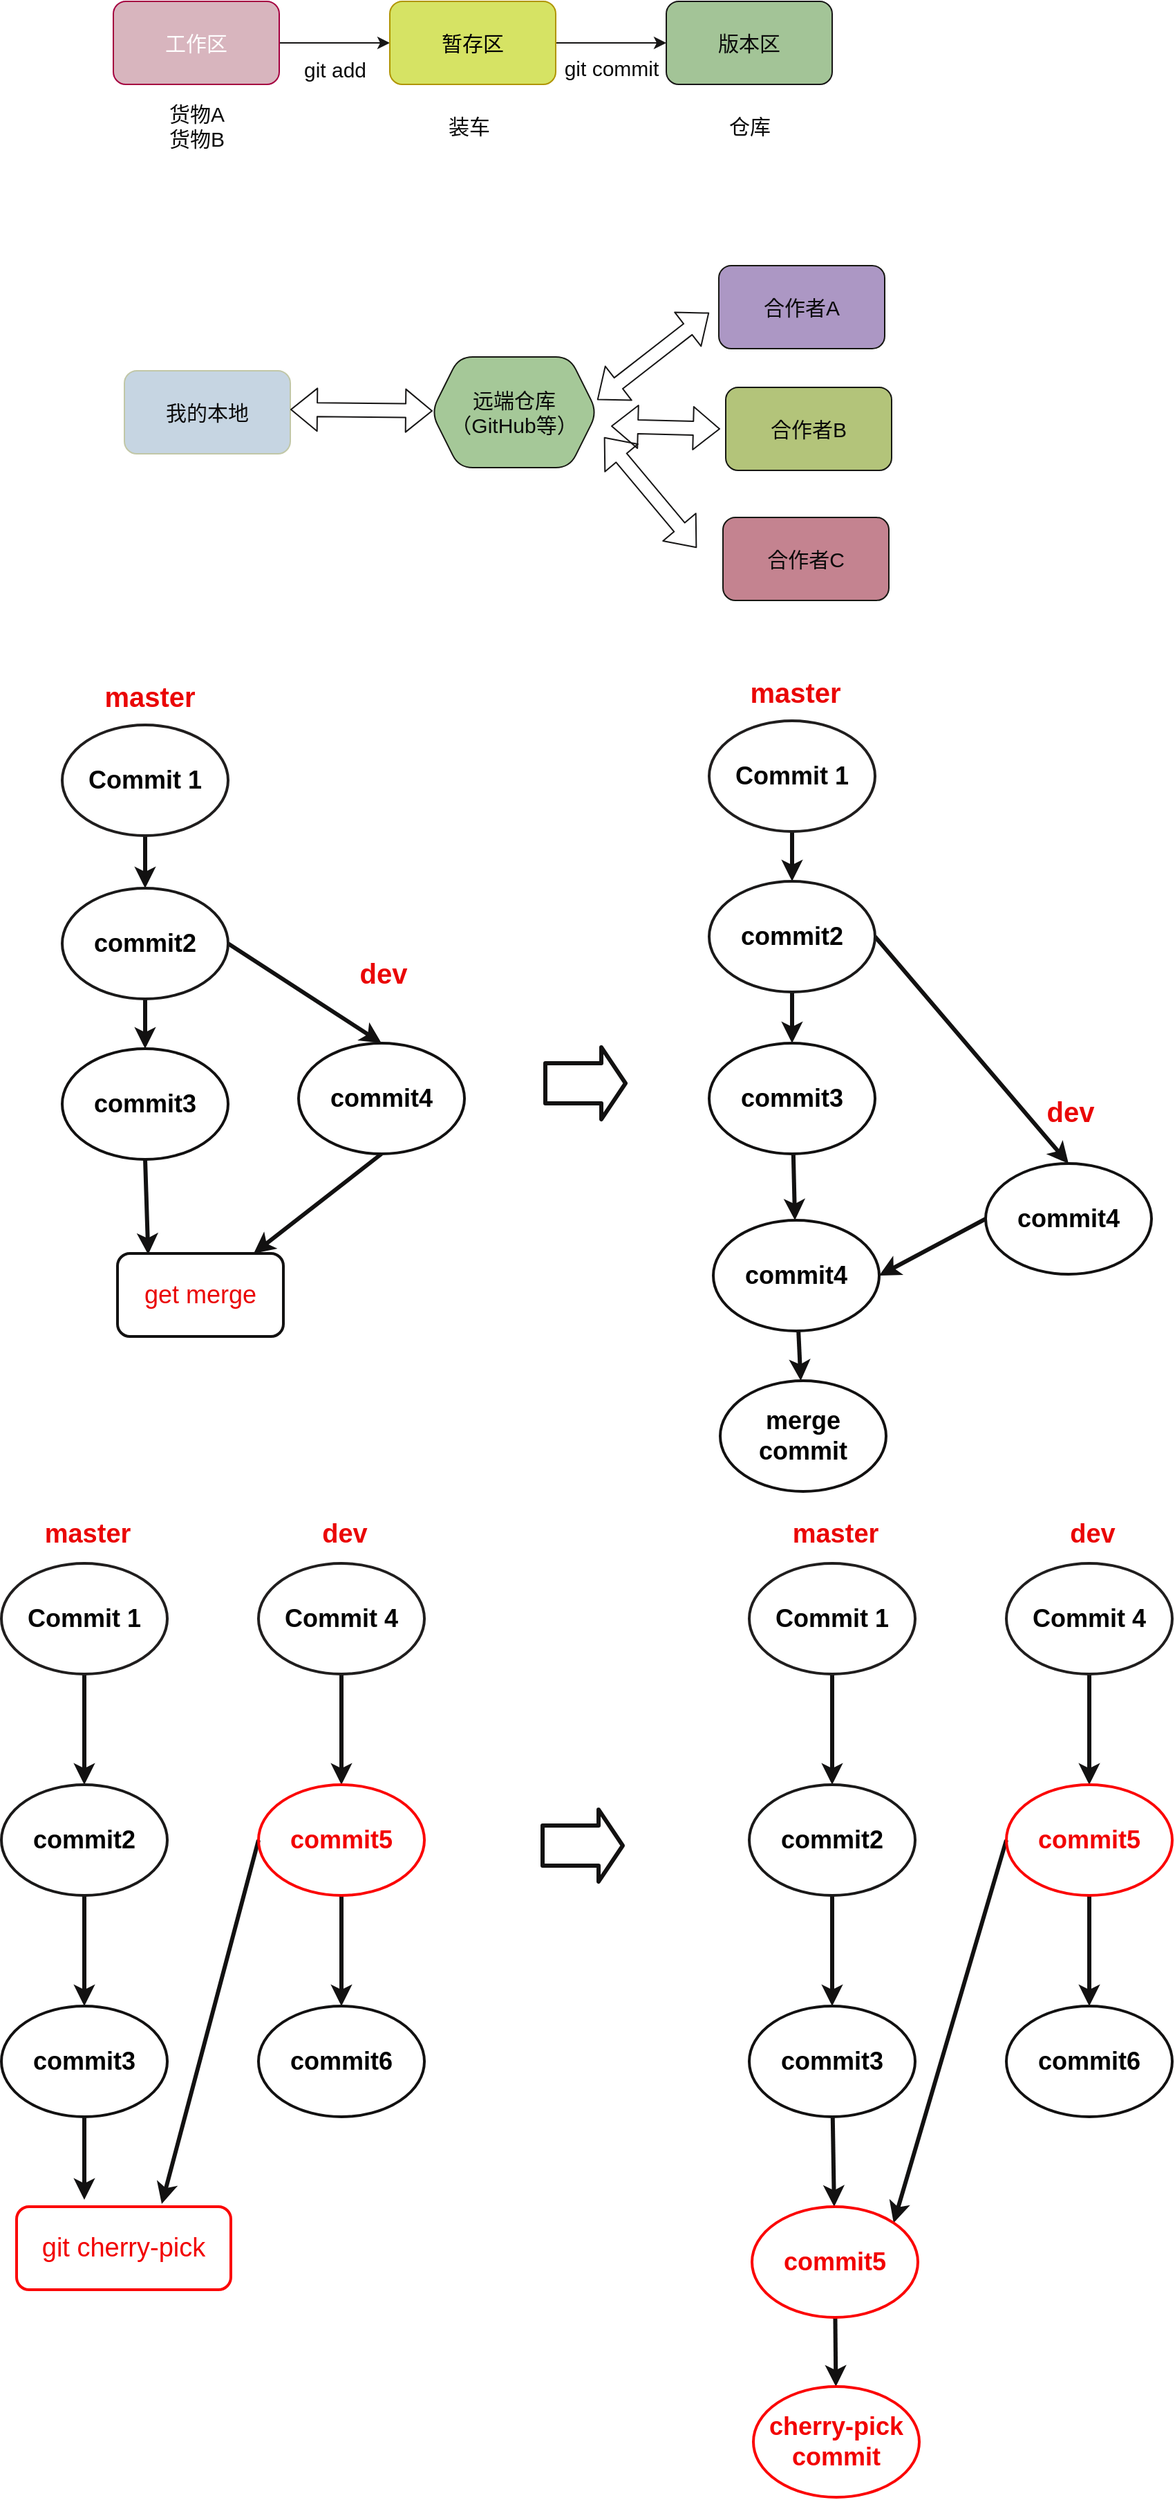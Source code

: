 <mxfile>
    <diagram id="h_Irroo8Dzm5BDtmMPkF" name="第 1 页">
        <mxGraphModel dx="1533" dy="1131" grid="0" gridSize="10" guides="1" tooltips="1" connect="1" arrows="1" fold="1" page="0" pageScale="1" pageWidth="827" pageHeight="1169" background="#ffffff" math="0" shadow="0">
            <root>
                <mxCell id="0"/>
                <mxCell id="1" parent="0"/>
                <mxCell id="4" value="" style="edgeStyle=none;html=1;fontSize=15;align=center;fontColor=#0a0a0a;strokeColor=#171616;" parent="1" source="2" target="3" edge="1">
                    <mxGeometry relative="1" as="geometry"/>
                </mxCell>
                <mxCell id="2" value="工作区" style="rounded=1;whiteSpace=wrap;html=1;fontSize=15;align=center;fontColor=#ffffff;strokeColor=#A50040;fillColor=#D8B5BE;" parent="1" vertex="1">
                    <mxGeometry x="100" y="190" width="120" height="60" as="geometry"/>
                </mxCell>
                <mxCell id="6" value="" style="edgeStyle=none;html=1;fontSize=15;align=center;fontColor=#0a0a0a;strokeColor=#171616;" parent="1" source="3" target="5" edge="1">
                    <mxGeometry relative="1" as="geometry"/>
                </mxCell>
                <mxCell id="3" value="暂存区" style="whiteSpace=wrap;html=1;rounded=1;fontSize=15;align=center;fontColor=#000000;strokeColor=#B09500;fillColor=#D6E364;" parent="1" vertex="1">
                    <mxGeometry x="300" y="190" width="120" height="60" as="geometry"/>
                </mxCell>
                <mxCell id="5" value="版本区" style="whiteSpace=wrap;html=1;rounded=1;fontSize=15;align=center;fontColor=#0a0a0a;fillColor=#A3C497;strokeColor=#171616;" parent="1" vertex="1">
                    <mxGeometry x="500" y="190" width="120" height="60" as="geometry"/>
                </mxCell>
                <mxCell id="7" value="git add" style="text;html=1;align=center;verticalAlign=middle;resizable=0;points=[];autosize=1;strokeColor=none;fillColor=none;fontSize=15;fontColor=#0a0a0a;" parent="1" vertex="1">
                    <mxGeometry x="228" y="224" width="63" height="30" as="geometry"/>
                </mxCell>
                <mxCell id="8" value="git commit" style="text;html=1;align=center;verticalAlign=middle;resizable=0;points=[];autosize=1;strokeColor=none;fillColor=none;fontSize=15;fontColor=#0a0a0a;" parent="1" vertex="1">
                    <mxGeometry x="417" y="223" width="86" height="30" as="geometry"/>
                </mxCell>
                <mxCell id="9" value="货物A&lt;br&gt;货物B" style="text;html=1;align=center;verticalAlign=middle;resizable=0;points=[];autosize=1;strokeColor=none;fillColor=none;fontSize=15;fontColor=#0a0a0a;" parent="1" vertex="1">
                    <mxGeometry x="131" y="256" width="58" height="48" as="geometry"/>
                </mxCell>
                <mxCell id="10" value="装车" style="text;html=1;align=center;verticalAlign=middle;resizable=0;points=[];autosize=1;strokeColor=none;fillColor=none;fontSize=15;fontColor=#0a0a0a;" parent="1" vertex="1">
                    <mxGeometry x="333" y="265" width="48" height="30" as="geometry"/>
                </mxCell>
                <mxCell id="11" value="仓库" style="text;html=1;align=center;verticalAlign=middle;resizable=0;points=[];autosize=1;strokeColor=none;fillColor=none;fontSize=15;fontColor=#0a0a0a;" parent="1" vertex="1">
                    <mxGeometry x="536" y="265" width="48" height="30" as="geometry"/>
                </mxCell>
                <mxCell id="12" value="我的本地" style="rounded=1;whiteSpace=wrap;html=1;strokeColor=#C1C7A7;fontSize=15;fillColor=#c6d5e2;fontColor=#0d0d0d;" parent="1" vertex="1">
                    <mxGeometry x="108" y="457" width="120" height="60" as="geometry"/>
                </mxCell>
                <mxCell id="13" value="远端仓库&lt;br&gt;（GitHub等）" style="shape=hexagon;perimeter=hexagonPerimeter2;whiteSpace=wrap;html=1;fixedSize=1;fontSize=15;fillColor=#a5c898;strokeColor=#161712;fontColor=#0a0a0a;rounded=1;" parent="1" vertex="1">
                    <mxGeometry x="330" y="447" width="120" height="80" as="geometry"/>
                </mxCell>
                <mxCell id="15" value="" style="shape=flexArrow;endArrow=classic;startArrow=classic;html=1;strokeColor=#171616;fontSize=15;fontColor=#0a0a0a;entryX=0;entryY=0.5;entryDx=0;entryDy=0;exitX=1;exitY=0.433;exitDx=0;exitDy=0;exitPerimeter=0;" parent="1" edge="1">
                    <mxGeometry width="100" height="100" relative="1" as="geometry">
                        <mxPoint x="228" y="484.98" as="sourcePoint"/>
                        <mxPoint x="331" y="486" as="targetPoint"/>
                    </mxGeometry>
                </mxCell>
                <mxCell id="16" value="" style="shape=flexArrow;endArrow=classic;startArrow=classic;html=1;strokeColor=#171616;fontSize=15;fontColor=#0a0a0a;" parent="1" edge="1">
                    <mxGeometry width="100" height="100" relative="1" as="geometry">
                        <mxPoint x="450" y="478" as="sourcePoint"/>
                        <mxPoint x="531" y="415" as="targetPoint"/>
                    </mxGeometry>
                </mxCell>
                <mxCell id="17" value="" style="shape=flexArrow;endArrow=classic;startArrow=classic;html=1;strokeColor=#171616;fontSize=15;fontColor=#0a0a0a;" parent="1" edge="1">
                    <mxGeometry width="100" height="100" relative="1" as="geometry">
                        <mxPoint x="460" y="497" as="sourcePoint"/>
                        <mxPoint x="539" y="499" as="targetPoint"/>
                    </mxGeometry>
                </mxCell>
                <mxCell id="18" value="" style="shape=flexArrow;endArrow=classic;startArrow=classic;html=1;strokeColor=#171616;fontSize=15;fontColor=#0a0a0a;" parent="1" edge="1">
                    <mxGeometry width="100" height="100" relative="1" as="geometry">
                        <mxPoint x="455" y="505" as="sourcePoint"/>
                        <mxPoint x="522" y="585" as="targetPoint"/>
                    </mxGeometry>
                </mxCell>
                <mxCell id="19" value="合作者A" style="rounded=1;whiteSpace=wrap;html=1;strokeColor=#161712;fontSize=15;fontColor=#0a0a0a;fillColor=#AC97C4;" parent="1" vertex="1">
                    <mxGeometry x="538" y="381" width="120" height="60" as="geometry"/>
                </mxCell>
                <mxCell id="20" value="合作者B" style="rounded=1;whiteSpace=wrap;html=1;strokeColor=#161712;fontSize=15;fontColor=#0a0a0a;fillColor=#B3C47A;" parent="1" vertex="1">
                    <mxGeometry x="543" y="469" width="120" height="60" as="geometry"/>
                </mxCell>
                <mxCell id="21" value="合作者C" style="rounded=1;whiteSpace=wrap;html=1;strokeColor=#161712;fontSize=15;fontColor=#0a0a0a;fillColor=#C48390;" parent="1" vertex="1">
                    <mxGeometry x="541" y="563" width="120" height="60" as="geometry"/>
                </mxCell>
                <mxCell id="24" value="" style="edgeStyle=none;html=1;strokeColor=#121111;strokeWidth=3;" edge="1" parent="1" source="22" target="23">
                    <mxGeometry relative="1" as="geometry"/>
                </mxCell>
                <mxCell id="22" value="Commit 1" style="ellipse;whiteSpace=wrap;html=1;fillColor=none;strokeColor=#201e1e;fontColor=#050505;fontSize=18;fontStyle=1;strokeWidth=2;" vertex="1" parent="1">
                    <mxGeometry x="63" y="713" width="120" height="80" as="geometry"/>
                </mxCell>
                <mxCell id="26" value="" style="edgeStyle=none;html=1;strokeColor=#121111;strokeWidth=3;" edge="1" parent="1" source="23" target="25">
                    <mxGeometry relative="1" as="geometry"/>
                </mxCell>
                <mxCell id="29" style="edgeStyle=none;html=1;exitX=1;exitY=0.5;exitDx=0;exitDy=0;entryX=0.5;entryY=0;entryDx=0;entryDy=0;strokeColor=#121111;strokeWidth=3;fontSize=18;fontColor=#000000;" edge="1" parent="1" source="23" target="27">
                    <mxGeometry relative="1" as="geometry"/>
                </mxCell>
                <mxCell id="23" value="commit2" style="ellipse;whiteSpace=wrap;html=1;gradientColor=none;fillColor=none;strokeColor=#1a1919;fontColor=#000000;fontSize=18;fontStyle=1;strokeWidth=2;" vertex="1" parent="1">
                    <mxGeometry x="63" y="831" width="120" height="80" as="geometry"/>
                </mxCell>
                <mxCell id="32" style="edgeStyle=none;html=1;exitX=0.5;exitY=1;exitDx=0;exitDy=0;strokeColor=#121111;strokeWidth=3;fontSize=18;fontColor=#ea0606;entryX=0.185;entryY=0.013;entryDx=0;entryDy=0;entryPerimeter=0;" edge="1" parent="1" source="25" target="34">
                    <mxGeometry relative="1" as="geometry">
                        <mxPoint x="123.143" y="1180.238" as="targetPoint"/>
                    </mxGeometry>
                </mxCell>
                <mxCell id="25" value="commit3" style="ellipse;whiteSpace=wrap;html=1;strokeColor=#121111;fillColor=none;fontColor=#000000;fontSize=18;fontStyle=1;strokeWidth=2;" vertex="1" parent="1">
                    <mxGeometry x="63" y="947" width="120" height="80" as="geometry"/>
                </mxCell>
                <mxCell id="33" style="edgeStyle=none;html=1;exitX=0.5;exitY=1;exitDx=0;exitDy=0;strokeColor=#121111;strokeWidth=3;fontSize=18;fontColor=#ea0606;" edge="1" parent="1" source="27" target="34">
                    <mxGeometry relative="1" as="geometry">
                        <mxPoint x="163.619" y="1201.19" as="targetPoint"/>
                    </mxGeometry>
                </mxCell>
                <mxCell id="27" value="commit4" style="ellipse;whiteSpace=wrap;html=1;strokeColor=#121111;fillColor=none;fontColor=#000000;fontSize=18;fontStyle=1;strokeWidth=2;" vertex="1" parent="1">
                    <mxGeometry x="234" y="943" width="120" height="80" as="geometry"/>
                </mxCell>
                <mxCell id="30" value="master" style="text;html=1;align=center;verticalAlign=middle;resizable=0;points=[];autosize=1;strokeColor=none;fillColor=none;fontSize=20;fontColor=#ea0606;fontStyle=1" vertex="1" parent="1">
                    <mxGeometry x="84" y="674" width="84" height="36" as="geometry"/>
                </mxCell>
                <mxCell id="31" value="dev" style="text;html=1;align=center;verticalAlign=middle;resizable=0;points=[];autosize=1;strokeColor=none;fillColor=none;fontSize=20;fontColor=#ea0606;fontStyle=1" vertex="1" parent="1">
                    <mxGeometry x="268.5" y="874" width="52" height="36" as="geometry"/>
                </mxCell>
                <mxCell id="34" value="get merge" style="rounded=1;whiteSpace=wrap;html=1;strokeColor=#121111;strokeWidth=2;fontSize=18;fontColor=#ea0606;fillColor=none;gradientColor=none;" vertex="1" parent="1">
                    <mxGeometry x="102.999" y="1095.0" width="120" height="60" as="geometry"/>
                </mxCell>
                <mxCell id="35" value="" style="edgeStyle=none;html=1;strokeColor=#121111;strokeWidth=3;" edge="1" parent="1" source="36" target="38">
                    <mxGeometry relative="1" as="geometry"/>
                </mxCell>
                <mxCell id="36" value="Commit 1" style="ellipse;whiteSpace=wrap;html=1;fillColor=none;strokeColor=#201e1e;fontColor=#050505;fontSize=18;fontStyle=1;strokeWidth=2;" vertex="1" parent="1">
                    <mxGeometry x="19" y="1319" width="120" height="80" as="geometry"/>
                </mxCell>
                <mxCell id="37" value="" style="edgeStyle=none;html=1;strokeColor=#121111;strokeWidth=3;" edge="1" parent="1" source="38" target="39">
                    <mxGeometry relative="1" as="geometry"/>
                </mxCell>
                <mxCell id="38" value="commit2" style="ellipse;whiteSpace=wrap;html=1;gradientColor=none;fillColor=none;strokeColor=#1a1919;fontColor=#000000;fontSize=18;fontStyle=1;strokeWidth=2;" vertex="1" parent="1">
                    <mxGeometry x="19" y="1479" width="120" height="80" as="geometry"/>
                </mxCell>
                <mxCell id="66" style="edgeStyle=none;html=1;exitX=0.5;exitY=1;exitDx=0;exitDy=0;strokeColor=#121111;strokeWidth=3;fontSize=19;fontColor=#f20202;" edge="1" parent="1" source="39">
                    <mxGeometry relative="1" as="geometry">
                        <mxPoint x="79" y="1779" as="targetPoint"/>
                    </mxGeometry>
                </mxCell>
                <mxCell id="39" value="commit3" style="ellipse;whiteSpace=wrap;html=1;strokeColor=#121111;fillColor=none;fontColor=#000000;fontSize=18;fontStyle=1;strokeWidth=2;" vertex="1" parent="1">
                    <mxGeometry x="19" y="1639" width="120" height="80" as="geometry"/>
                </mxCell>
                <mxCell id="40" value="master" style="text;html=1;align=center;verticalAlign=middle;resizable=0;points=[];autosize=1;strokeColor=none;fillColor=none;fontSize=19;fontColor=#ea0606;fontStyle=1" vertex="1" parent="1">
                    <mxGeometry x="41" y="1280" width="80" height="35" as="geometry"/>
                </mxCell>
                <mxCell id="41" value="" style="edgeStyle=none;html=1;strokeColor=#121111;strokeWidth=3;" edge="1" parent="1" source="42" target="44">
                    <mxGeometry relative="1" as="geometry"/>
                </mxCell>
                <mxCell id="42" value="Commit 4" style="ellipse;whiteSpace=wrap;html=1;fillColor=none;strokeColor=#201e1e;fontColor=#050505;fontSize=18;fontStyle=1;strokeWidth=2;" vertex="1" parent="1">
                    <mxGeometry x="205" y="1319" width="120" height="80" as="geometry"/>
                </mxCell>
                <mxCell id="43" value="" style="edgeStyle=none;html=1;strokeColor=#121111;strokeWidth=3;" edge="1" parent="1" source="44" target="45">
                    <mxGeometry relative="1" as="geometry"/>
                </mxCell>
                <mxCell id="65" style="edgeStyle=none;html=1;exitX=0;exitY=0.5;exitDx=0;exitDy=0;strokeColor=#121111;strokeWidth=3;fontSize=19;fontColor=#f20202;" edge="1" parent="1" source="44">
                    <mxGeometry relative="1" as="geometry">
                        <mxPoint x="135" y="1782" as="targetPoint"/>
                    </mxGeometry>
                </mxCell>
                <mxCell id="44" value="commit5" style="ellipse;whiteSpace=wrap;html=1;gradientColor=none;fillColor=none;strokeColor=#fb0404;fontColor=#f20202;fontSize=18;fontStyle=1;strokeWidth=2;" vertex="1" parent="1">
                    <mxGeometry x="205" y="1479" width="120" height="80" as="geometry"/>
                </mxCell>
                <mxCell id="45" value="commit6" style="ellipse;whiteSpace=wrap;html=1;strokeColor=#121111;fillColor=none;fontColor=#000000;fontSize=18;fontStyle=1;strokeWidth=2;" vertex="1" parent="1">
                    <mxGeometry x="205" y="1639" width="120" height="80" as="geometry"/>
                </mxCell>
                <mxCell id="46" value="dev" style="text;html=1;align=center;verticalAlign=middle;resizable=0;points=[];autosize=1;strokeColor=none;fillColor=none;fontSize=19;fontColor=#ea0606;fontStyle=1" vertex="1" parent="1">
                    <mxGeometry x="241" y="1280" width="51" height="35" as="geometry"/>
                </mxCell>
                <mxCell id="47" value="" style="shape=flexArrow;endArrow=classic;html=1;strokeColor=#121111;strokeWidth=3;fontSize=18;fontColor=#ea0606;width=27.059;endSize=4.835;" edge="1" parent="1">
                    <mxGeometry width="50" height="50" relative="1" as="geometry">
                        <mxPoint x="411" y="972" as="sourcePoint"/>
                        <mxPoint x="472" y="972" as="targetPoint"/>
                    </mxGeometry>
                </mxCell>
                <mxCell id="48" value="" style="edgeStyle=none;html=1;strokeColor=#121111;strokeWidth=3;" edge="1" parent="1" source="49" target="52">
                    <mxGeometry relative="1" as="geometry"/>
                </mxCell>
                <mxCell id="49" value="Commit 1" style="ellipse;whiteSpace=wrap;html=1;fillColor=none;strokeColor=#201e1e;fontColor=#050505;fontSize=18;fontStyle=1;strokeWidth=2;" vertex="1" parent="1">
                    <mxGeometry x="531" y="710" width="120" height="80" as="geometry"/>
                </mxCell>
                <mxCell id="50" value="" style="edgeStyle=none;html=1;strokeColor=#121111;strokeWidth=3;" edge="1" parent="1" source="52" target="54">
                    <mxGeometry relative="1" as="geometry"/>
                </mxCell>
                <mxCell id="51" style="edgeStyle=none;html=1;exitX=1;exitY=0.5;exitDx=0;exitDy=0;entryX=0.5;entryY=0;entryDx=0;entryDy=0;strokeColor=#121111;strokeWidth=3;fontSize=18;fontColor=#000000;" edge="1" parent="1" source="52" target="56">
                    <mxGeometry relative="1" as="geometry"/>
                </mxCell>
                <mxCell id="52" value="commit2" style="ellipse;whiteSpace=wrap;html=1;gradientColor=none;fillColor=none;strokeColor=#1a1919;fontColor=#000000;fontSize=18;fontStyle=1;strokeWidth=2;" vertex="1" parent="1">
                    <mxGeometry x="531" y="826" width="120" height="80" as="geometry"/>
                </mxCell>
                <mxCell id="63" value="" style="edgeStyle=none;html=1;strokeColor=#121111;strokeWidth=3;fontSize=18;fontColor=#ea0606;" edge="1" parent="1" source="54" target="60">
                    <mxGeometry relative="1" as="geometry"/>
                </mxCell>
                <mxCell id="54" value="commit3" style="ellipse;whiteSpace=wrap;html=1;strokeColor=#121111;fillColor=none;fontColor=#000000;fontSize=18;fontStyle=1;strokeWidth=2;" vertex="1" parent="1">
                    <mxGeometry x="531" y="943" width="120" height="80" as="geometry"/>
                </mxCell>
                <mxCell id="55" style="edgeStyle=none;html=1;exitX=0;exitY=0.5;exitDx=0;exitDy=0;strokeColor=#121111;strokeWidth=3;fontSize=18;fontColor=#ea0606;entryX=1;entryY=0.5;entryDx=0;entryDy=0;" edge="1" parent="1" source="56" target="60">
                    <mxGeometry relative="1" as="geometry">
                        <mxPoint x="685.836" y="1168.19" as="targetPoint"/>
                    </mxGeometry>
                </mxCell>
                <mxCell id="56" value="commit4" style="ellipse;whiteSpace=wrap;html=1;strokeColor=#121111;fillColor=none;fontColor=#000000;fontSize=18;fontStyle=1;strokeWidth=2;" vertex="1" parent="1">
                    <mxGeometry x="731" y="1030" width="120" height="80" as="geometry"/>
                </mxCell>
                <mxCell id="57" value="master" style="text;html=1;align=center;verticalAlign=middle;resizable=0;points=[];autosize=1;strokeColor=none;fillColor=none;fontSize=20;fontColor=#ea0606;fontStyle=1" vertex="1" parent="1">
                    <mxGeometry x="551" y="671" width="84" height="36" as="geometry"/>
                </mxCell>
                <mxCell id="58" value="dev" style="text;html=1;align=center;verticalAlign=middle;resizable=0;points=[];autosize=1;strokeColor=none;fillColor=none;fontSize=20;fontColor=#ea0606;fontStyle=1" vertex="1" parent="1">
                    <mxGeometry x="765.5" y="974" width="52" height="36" as="geometry"/>
                </mxCell>
                <mxCell id="64" value="" style="edgeStyle=none;html=1;strokeColor=#121111;strokeWidth=3;fontSize=18;fontColor=#ea0606;" edge="1" parent="1" source="60" target="61">
                    <mxGeometry relative="1" as="geometry"/>
                </mxCell>
                <mxCell id="60" value="commit4" style="ellipse;whiteSpace=wrap;html=1;strokeColor=#121111;fillColor=none;fontColor=#000000;fontSize=18;fontStyle=1;strokeWidth=2;" vertex="1" parent="1">
                    <mxGeometry x="534" y="1071" width="120" height="80" as="geometry"/>
                </mxCell>
                <mxCell id="61" value="merge commit" style="ellipse;whiteSpace=wrap;html=1;strokeColor=#121111;fillColor=none;fontColor=#000000;fontSize=18;fontStyle=1;strokeWidth=2;" vertex="1" parent="1">
                    <mxGeometry x="539" y="1187" width="120" height="80" as="geometry"/>
                </mxCell>
                <mxCell id="67" value="git cherry-pick" style="rounded=1;whiteSpace=wrap;html=1;strokeColor=#fb0404;strokeWidth=2;fontSize=19;fontColor=#f20202;fillColor=none;gradientColor=none;" vertex="1" parent="1">
                    <mxGeometry x="30" y="1784" width="155" height="60" as="geometry"/>
                </mxCell>
                <mxCell id="68" value="" style="shape=flexArrow;endArrow=classic;html=1;strokeColor=#121111;strokeWidth=3;fontSize=18;fontColor=#ea0606;width=27.059;endSize=4.835;" edge="1" parent="1">
                    <mxGeometry width="50" height="50" relative="1" as="geometry">
                        <mxPoint x="409" y="1523" as="sourcePoint"/>
                        <mxPoint x="470.0" y="1523" as="targetPoint"/>
                    </mxGeometry>
                </mxCell>
                <mxCell id="69" value="" style="edgeStyle=none;html=1;strokeColor=#121111;strokeWidth=3;" edge="1" parent="1" source="70" target="72">
                    <mxGeometry relative="1" as="geometry"/>
                </mxCell>
                <mxCell id="70" value="Commit 1" style="ellipse;whiteSpace=wrap;html=1;fillColor=none;strokeColor=#201e1e;fontColor=#050505;fontSize=18;fontStyle=1;strokeWidth=2;" vertex="1" parent="1">
                    <mxGeometry x="560" y="1319" width="120" height="80" as="geometry"/>
                </mxCell>
                <mxCell id="71" value="" style="edgeStyle=none;html=1;strokeColor=#121111;strokeWidth=3;" edge="1" parent="1" source="72" target="74">
                    <mxGeometry relative="1" as="geometry"/>
                </mxCell>
                <mxCell id="72" value="commit2" style="ellipse;whiteSpace=wrap;html=1;gradientColor=none;fillColor=none;strokeColor=#1a1919;fontColor=#000000;fontSize=18;fontStyle=1;strokeWidth=2;" vertex="1" parent="1">
                    <mxGeometry x="560" y="1479" width="120" height="80" as="geometry"/>
                </mxCell>
                <mxCell id="89" value="" style="edgeStyle=none;html=1;strokeColor=#121111;strokeWidth=3;fontSize=19;fontColor=#f20202;" edge="1" parent="1" source="74" target="84">
                    <mxGeometry relative="1" as="geometry"/>
                </mxCell>
                <mxCell id="74" value="commit3" style="ellipse;whiteSpace=wrap;html=1;strokeColor=#121111;fillColor=none;fontColor=#000000;fontSize=18;fontStyle=1;strokeWidth=2;" vertex="1" parent="1">
                    <mxGeometry x="560" y="1639" width="120" height="80" as="geometry"/>
                </mxCell>
                <mxCell id="75" value="master" style="text;html=1;align=center;verticalAlign=middle;resizable=0;points=[];autosize=1;strokeColor=none;fillColor=none;fontSize=19;fontColor=#ea0606;fontStyle=1" vertex="1" parent="1">
                    <mxGeometry x="582" y="1280" width="80" height="35" as="geometry"/>
                </mxCell>
                <mxCell id="76" value="" style="edgeStyle=none;html=1;strokeColor=#121111;strokeWidth=3;" edge="1" parent="1" source="77" target="80">
                    <mxGeometry relative="1" as="geometry"/>
                </mxCell>
                <mxCell id="77" value="Commit 4" style="ellipse;whiteSpace=wrap;html=1;fillColor=none;strokeColor=#201e1e;fontColor=#050505;fontSize=18;fontStyle=1;strokeWidth=2;" vertex="1" parent="1">
                    <mxGeometry x="746" y="1319" width="120" height="80" as="geometry"/>
                </mxCell>
                <mxCell id="78" value="" style="edgeStyle=none;html=1;strokeColor=#121111;strokeWidth=3;" edge="1" parent="1" source="80" target="81">
                    <mxGeometry relative="1" as="geometry"/>
                </mxCell>
                <mxCell id="79" style="edgeStyle=none;html=1;exitX=0;exitY=0.5;exitDx=0;exitDy=0;strokeColor=#121111;strokeWidth=3;fontSize=19;fontColor=#f20202;entryX=1;entryY=0;entryDx=0;entryDy=0;" edge="1" parent="1" source="80" target="84">
                    <mxGeometry relative="1" as="geometry">
                        <mxPoint x="676" y="1782" as="targetPoint"/>
                    </mxGeometry>
                </mxCell>
                <mxCell id="80" value="commit5" style="ellipse;whiteSpace=wrap;html=1;gradientColor=none;fillColor=none;strokeColor=#fb0404;fontColor=#f20202;fontSize=18;fontStyle=1;strokeWidth=2;" vertex="1" parent="1">
                    <mxGeometry x="746" y="1479" width="120" height="80" as="geometry"/>
                </mxCell>
                <mxCell id="81" value="commit6" style="ellipse;whiteSpace=wrap;html=1;strokeColor=#121111;fillColor=none;fontColor=#000000;fontSize=18;fontStyle=1;strokeWidth=2;" vertex="1" parent="1">
                    <mxGeometry x="746" y="1639" width="120" height="80" as="geometry"/>
                </mxCell>
                <mxCell id="82" value="dev" style="text;html=1;align=center;verticalAlign=middle;resizable=0;points=[];autosize=1;strokeColor=none;fillColor=none;fontSize=19;fontColor=#ea0606;fontStyle=1" vertex="1" parent="1">
                    <mxGeometry x="782" y="1280" width="51" height="35" as="geometry"/>
                </mxCell>
                <mxCell id="86" value="" style="edgeStyle=none;html=1;strokeColor=#121111;strokeWidth=3;fontSize=19;fontColor=#f20202;" edge="1" parent="1" source="84" target="85">
                    <mxGeometry relative="1" as="geometry"/>
                </mxCell>
                <mxCell id="84" value="commit5" style="ellipse;whiteSpace=wrap;html=1;gradientColor=none;fillColor=none;strokeColor=#fb0404;fontColor=#f20202;fontSize=18;fontStyle=1;strokeWidth=2;" vertex="1" parent="1">
                    <mxGeometry x="562" y="1784" width="120" height="80" as="geometry"/>
                </mxCell>
                <mxCell id="85" value="cherry-pick commit" style="ellipse;whiteSpace=wrap;html=1;gradientColor=none;fillColor=none;strokeColor=#fb0404;fontColor=#f20202;fontSize=18;fontStyle=1;strokeWidth=2;" vertex="1" parent="1">
                    <mxGeometry x="563" y="1914" width="120" height="80" as="geometry"/>
                </mxCell>
            </root>
        </mxGraphModel>
    </diagram>
</mxfile>